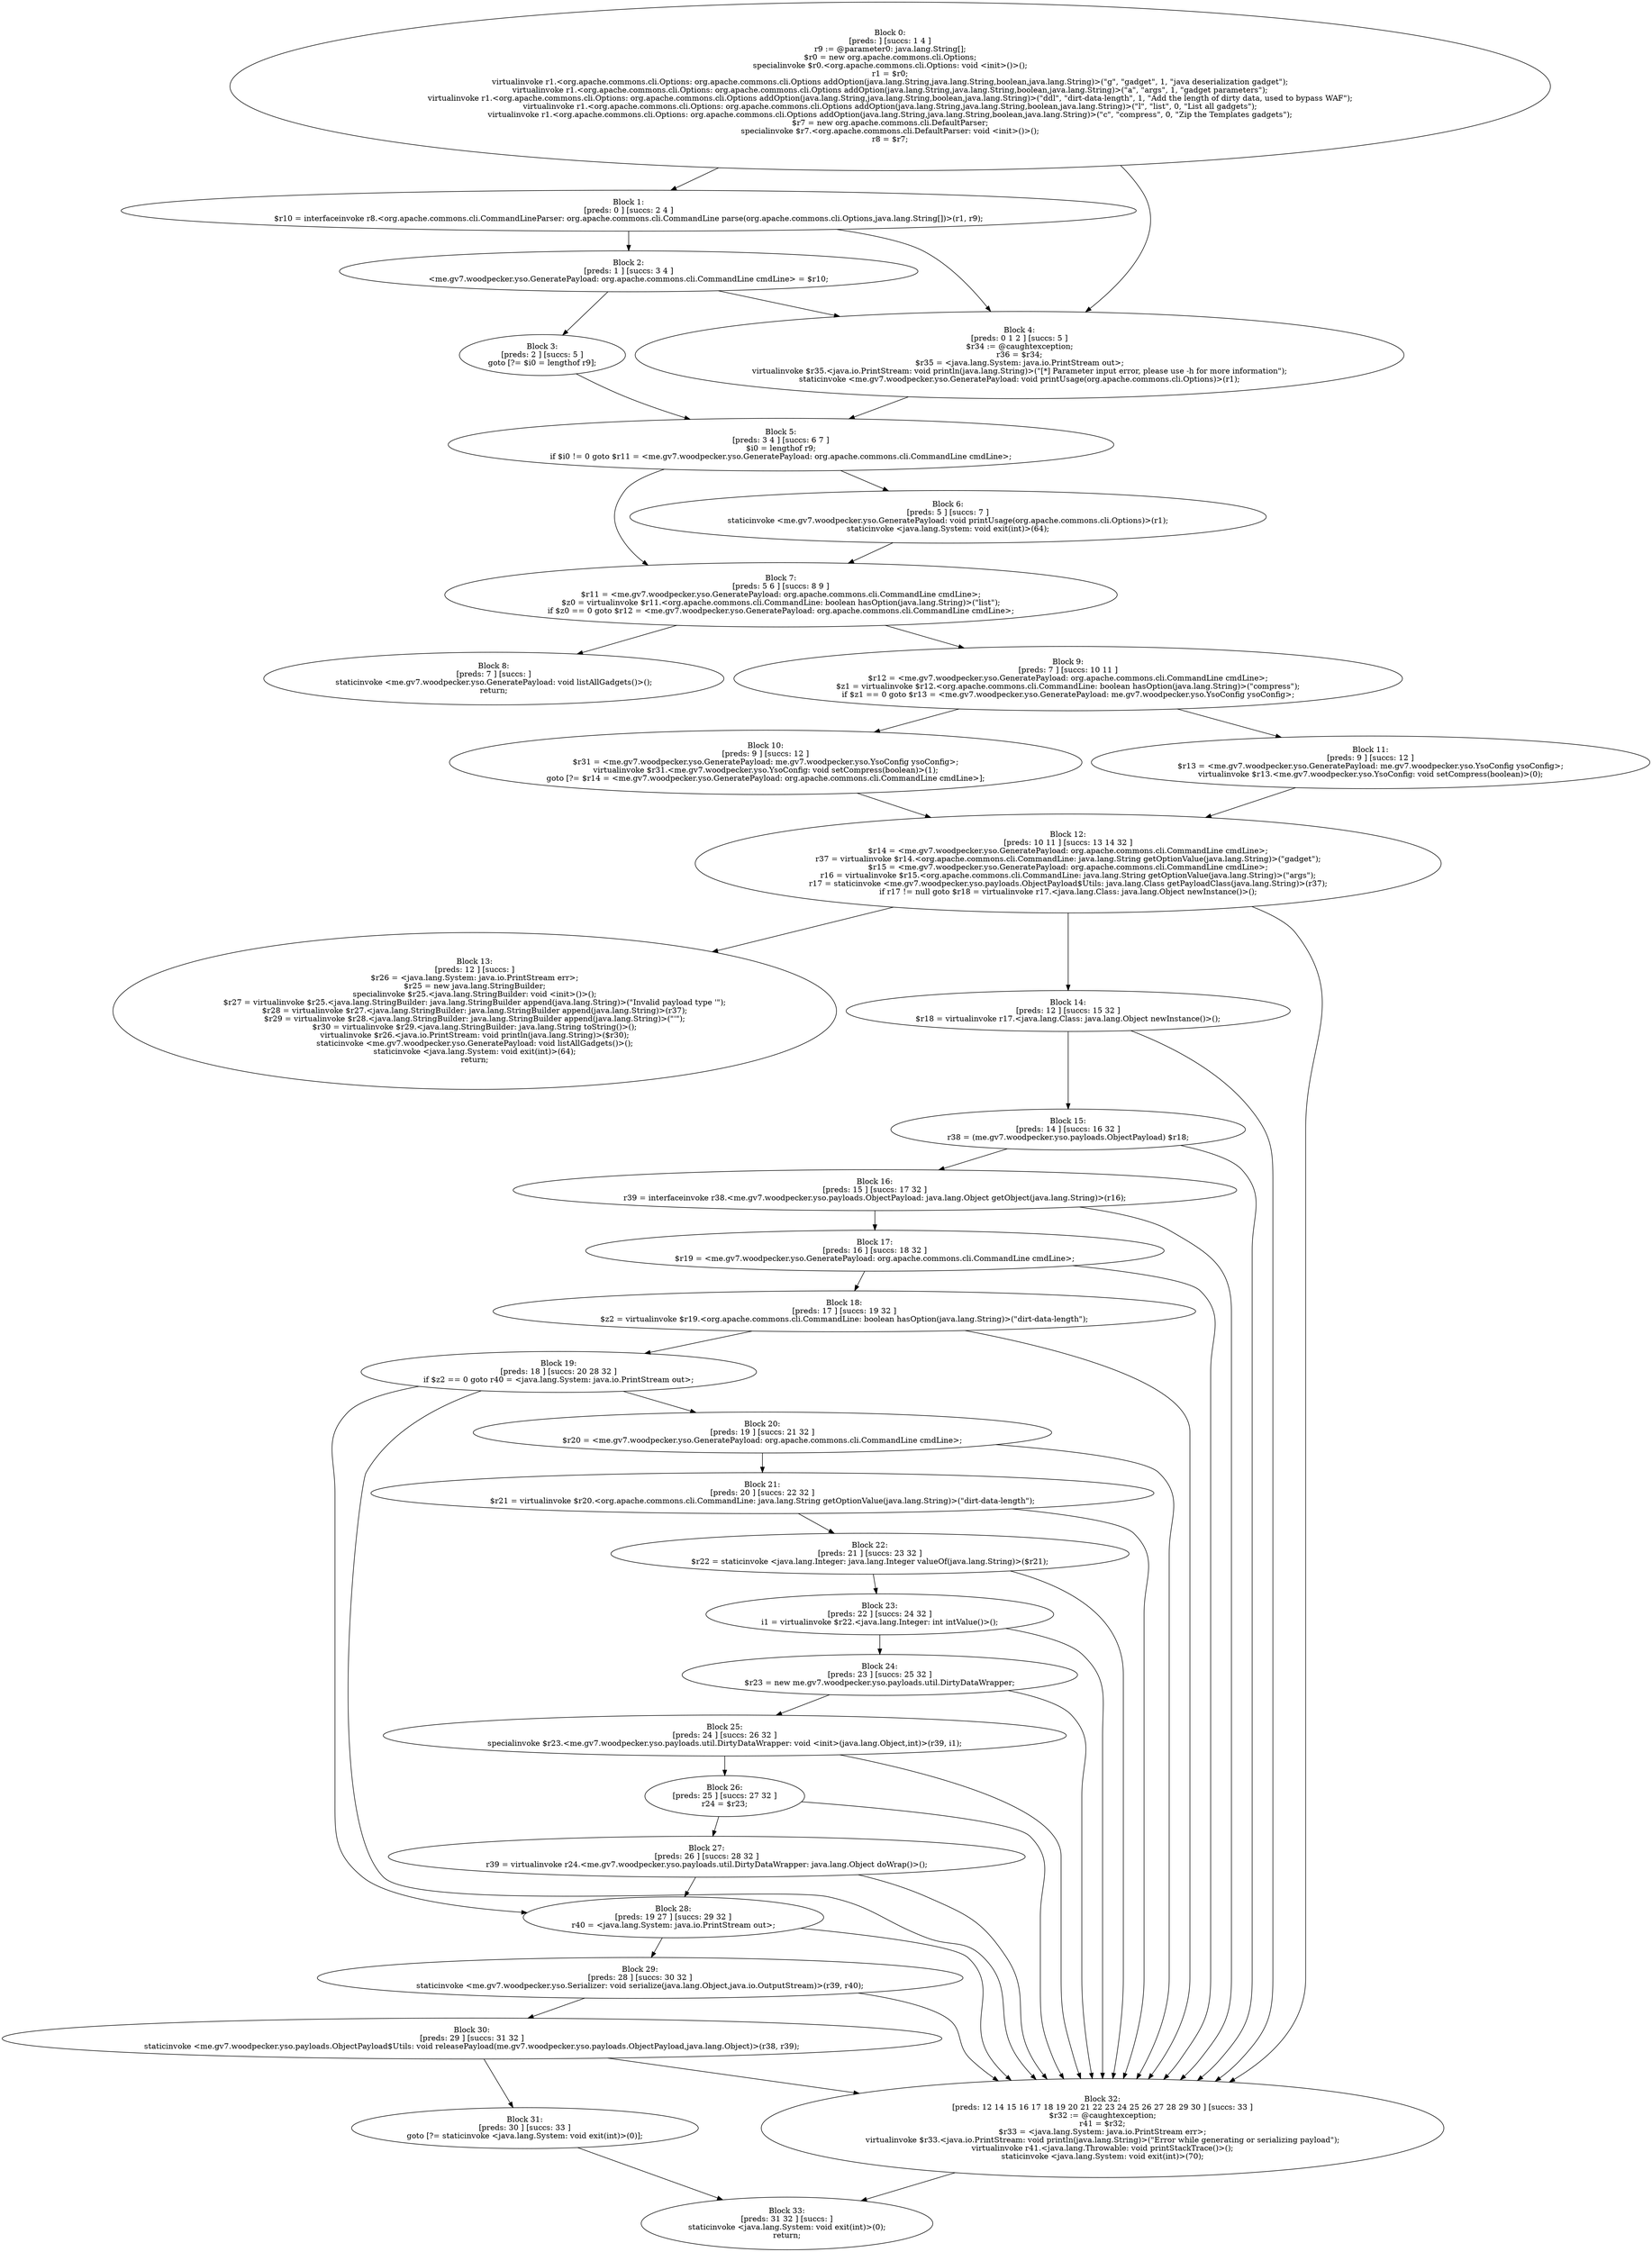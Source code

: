 digraph "unitGraph" {
    "Block 0:
[preds: ] [succs: 1 4 ]
r9 := @parameter0: java.lang.String[];
$r0 = new org.apache.commons.cli.Options;
specialinvoke $r0.<org.apache.commons.cli.Options: void <init>()>();
r1 = $r0;
virtualinvoke r1.<org.apache.commons.cli.Options: org.apache.commons.cli.Options addOption(java.lang.String,java.lang.String,boolean,java.lang.String)>(\"g\", \"gadget\", 1, \"java deserialization gadget\");
virtualinvoke r1.<org.apache.commons.cli.Options: org.apache.commons.cli.Options addOption(java.lang.String,java.lang.String,boolean,java.lang.String)>(\"a\", \"args\", 1, \"gadget parameters\");
virtualinvoke r1.<org.apache.commons.cli.Options: org.apache.commons.cli.Options addOption(java.lang.String,java.lang.String,boolean,java.lang.String)>(\"ddl\", \"dirt-data-length\", 1, \"Add the length of dirty data, used to bypass WAF\");
virtualinvoke r1.<org.apache.commons.cli.Options: org.apache.commons.cli.Options addOption(java.lang.String,java.lang.String,boolean,java.lang.String)>(\"l\", \"list\", 0, \"List all gadgets\");
virtualinvoke r1.<org.apache.commons.cli.Options: org.apache.commons.cli.Options addOption(java.lang.String,java.lang.String,boolean,java.lang.String)>(\"c\", \"compress\", 0, \"Zip the Templates gadgets\");
$r7 = new org.apache.commons.cli.DefaultParser;
specialinvoke $r7.<org.apache.commons.cli.DefaultParser: void <init>()>();
r8 = $r7;
"
    "Block 1:
[preds: 0 ] [succs: 2 4 ]
$r10 = interfaceinvoke r8.<org.apache.commons.cli.CommandLineParser: org.apache.commons.cli.CommandLine parse(org.apache.commons.cli.Options,java.lang.String[])>(r1, r9);
"
    "Block 2:
[preds: 1 ] [succs: 3 4 ]
<me.gv7.woodpecker.yso.GeneratePayload: org.apache.commons.cli.CommandLine cmdLine> = $r10;
"
    "Block 3:
[preds: 2 ] [succs: 5 ]
goto [?= $i0 = lengthof r9];
"
    "Block 4:
[preds: 0 1 2 ] [succs: 5 ]
$r34 := @caughtexception;
r36 = $r34;
$r35 = <java.lang.System: java.io.PrintStream out>;
virtualinvoke $r35.<java.io.PrintStream: void println(java.lang.String)>(\"[*] Parameter input error, please use -h for more information\");
staticinvoke <me.gv7.woodpecker.yso.GeneratePayload: void printUsage(org.apache.commons.cli.Options)>(r1);
"
    "Block 5:
[preds: 3 4 ] [succs: 6 7 ]
$i0 = lengthof r9;
if $i0 != 0 goto $r11 = <me.gv7.woodpecker.yso.GeneratePayload: org.apache.commons.cli.CommandLine cmdLine>;
"
    "Block 6:
[preds: 5 ] [succs: 7 ]
staticinvoke <me.gv7.woodpecker.yso.GeneratePayload: void printUsage(org.apache.commons.cli.Options)>(r1);
staticinvoke <java.lang.System: void exit(int)>(64);
"
    "Block 7:
[preds: 5 6 ] [succs: 8 9 ]
$r11 = <me.gv7.woodpecker.yso.GeneratePayload: org.apache.commons.cli.CommandLine cmdLine>;
$z0 = virtualinvoke $r11.<org.apache.commons.cli.CommandLine: boolean hasOption(java.lang.String)>(\"list\");
if $z0 == 0 goto $r12 = <me.gv7.woodpecker.yso.GeneratePayload: org.apache.commons.cli.CommandLine cmdLine>;
"
    "Block 8:
[preds: 7 ] [succs: ]
staticinvoke <me.gv7.woodpecker.yso.GeneratePayload: void listAllGadgets()>();
return;
"
    "Block 9:
[preds: 7 ] [succs: 10 11 ]
$r12 = <me.gv7.woodpecker.yso.GeneratePayload: org.apache.commons.cli.CommandLine cmdLine>;
$z1 = virtualinvoke $r12.<org.apache.commons.cli.CommandLine: boolean hasOption(java.lang.String)>(\"compress\");
if $z1 == 0 goto $r13 = <me.gv7.woodpecker.yso.GeneratePayload: me.gv7.woodpecker.yso.YsoConfig ysoConfig>;
"
    "Block 10:
[preds: 9 ] [succs: 12 ]
$r31 = <me.gv7.woodpecker.yso.GeneratePayload: me.gv7.woodpecker.yso.YsoConfig ysoConfig>;
virtualinvoke $r31.<me.gv7.woodpecker.yso.YsoConfig: void setCompress(boolean)>(1);
goto [?= $r14 = <me.gv7.woodpecker.yso.GeneratePayload: org.apache.commons.cli.CommandLine cmdLine>];
"
    "Block 11:
[preds: 9 ] [succs: 12 ]
$r13 = <me.gv7.woodpecker.yso.GeneratePayload: me.gv7.woodpecker.yso.YsoConfig ysoConfig>;
virtualinvoke $r13.<me.gv7.woodpecker.yso.YsoConfig: void setCompress(boolean)>(0);
"
    "Block 12:
[preds: 10 11 ] [succs: 13 14 32 ]
$r14 = <me.gv7.woodpecker.yso.GeneratePayload: org.apache.commons.cli.CommandLine cmdLine>;
r37 = virtualinvoke $r14.<org.apache.commons.cli.CommandLine: java.lang.String getOptionValue(java.lang.String)>(\"gadget\");
$r15 = <me.gv7.woodpecker.yso.GeneratePayload: org.apache.commons.cli.CommandLine cmdLine>;
r16 = virtualinvoke $r15.<org.apache.commons.cli.CommandLine: java.lang.String getOptionValue(java.lang.String)>(\"args\");
r17 = staticinvoke <me.gv7.woodpecker.yso.payloads.ObjectPayload$Utils: java.lang.Class getPayloadClass(java.lang.String)>(r37);
if r17 != null goto $r18 = virtualinvoke r17.<java.lang.Class: java.lang.Object newInstance()>();
"
    "Block 13:
[preds: 12 ] [succs: ]
$r26 = <java.lang.System: java.io.PrintStream err>;
$r25 = new java.lang.StringBuilder;
specialinvoke $r25.<java.lang.StringBuilder: void <init>()>();
$r27 = virtualinvoke $r25.<java.lang.StringBuilder: java.lang.StringBuilder append(java.lang.String)>(\"Invalid payload type \'\");
$r28 = virtualinvoke $r27.<java.lang.StringBuilder: java.lang.StringBuilder append(java.lang.String)>(r37);
$r29 = virtualinvoke $r28.<java.lang.StringBuilder: java.lang.StringBuilder append(java.lang.String)>(\"\'\");
$r30 = virtualinvoke $r29.<java.lang.StringBuilder: java.lang.String toString()>();
virtualinvoke $r26.<java.io.PrintStream: void println(java.lang.String)>($r30);
staticinvoke <me.gv7.woodpecker.yso.GeneratePayload: void listAllGadgets()>();
staticinvoke <java.lang.System: void exit(int)>(64);
return;
"
    "Block 14:
[preds: 12 ] [succs: 15 32 ]
$r18 = virtualinvoke r17.<java.lang.Class: java.lang.Object newInstance()>();
"
    "Block 15:
[preds: 14 ] [succs: 16 32 ]
r38 = (me.gv7.woodpecker.yso.payloads.ObjectPayload) $r18;
"
    "Block 16:
[preds: 15 ] [succs: 17 32 ]
r39 = interfaceinvoke r38.<me.gv7.woodpecker.yso.payloads.ObjectPayload: java.lang.Object getObject(java.lang.String)>(r16);
"
    "Block 17:
[preds: 16 ] [succs: 18 32 ]
$r19 = <me.gv7.woodpecker.yso.GeneratePayload: org.apache.commons.cli.CommandLine cmdLine>;
"
    "Block 18:
[preds: 17 ] [succs: 19 32 ]
$z2 = virtualinvoke $r19.<org.apache.commons.cli.CommandLine: boolean hasOption(java.lang.String)>(\"dirt-data-length\");
"
    "Block 19:
[preds: 18 ] [succs: 20 28 32 ]
if $z2 == 0 goto r40 = <java.lang.System: java.io.PrintStream out>;
"
    "Block 20:
[preds: 19 ] [succs: 21 32 ]
$r20 = <me.gv7.woodpecker.yso.GeneratePayload: org.apache.commons.cli.CommandLine cmdLine>;
"
    "Block 21:
[preds: 20 ] [succs: 22 32 ]
$r21 = virtualinvoke $r20.<org.apache.commons.cli.CommandLine: java.lang.String getOptionValue(java.lang.String)>(\"dirt-data-length\");
"
    "Block 22:
[preds: 21 ] [succs: 23 32 ]
$r22 = staticinvoke <java.lang.Integer: java.lang.Integer valueOf(java.lang.String)>($r21);
"
    "Block 23:
[preds: 22 ] [succs: 24 32 ]
i1 = virtualinvoke $r22.<java.lang.Integer: int intValue()>();
"
    "Block 24:
[preds: 23 ] [succs: 25 32 ]
$r23 = new me.gv7.woodpecker.yso.payloads.util.DirtyDataWrapper;
"
    "Block 25:
[preds: 24 ] [succs: 26 32 ]
specialinvoke $r23.<me.gv7.woodpecker.yso.payloads.util.DirtyDataWrapper: void <init>(java.lang.Object,int)>(r39, i1);
"
    "Block 26:
[preds: 25 ] [succs: 27 32 ]
r24 = $r23;
"
    "Block 27:
[preds: 26 ] [succs: 28 32 ]
r39 = virtualinvoke r24.<me.gv7.woodpecker.yso.payloads.util.DirtyDataWrapper: java.lang.Object doWrap()>();
"
    "Block 28:
[preds: 19 27 ] [succs: 29 32 ]
r40 = <java.lang.System: java.io.PrintStream out>;
"
    "Block 29:
[preds: 28 ] [succs: 30 32 ]
staticinvoke <me.gv7.woodpecker.yso.Serializer: void serialize(java.lang.Object,java.io.OutputStream)>(r39, r40);
"
    "Block 30:
[preds: 29 ] [succs: 31 32 ]
staticinvoke <me.gv7.woodpecker.yso.payloads.ObjectPayload$Utils: void releasePayload(me.gv7.woodpecker.yso.payloads.ObjectPayload,java.lang.Object)>(r38, r39);
"
    "Block 31:
[preds: 30 ] [succs: 33 ]
goto [?= staticinvoke <java.lang.System: void exit(int)>(0)];
"
    "Block 32:
[preds: 12 14 15 16 17 18 19 20 21 22 23 24 25 26 27 28 29 30 ] [succs: 33 ]
$r32 := @caughtexception;
r41 = $r32;
$r33 = <java.lang.System: java.io.PrintStream err>;
virtualinvoke $r33.<java.io.PrintStream: void println(java.lang.String)>(\"Error while generating or serializing payload\");
virtualinvoke r41.<java.lang.Throwable: void printStackTrace()>();
staticinvoke <java.lang.System: void exit(int)>(70);
"
    "Block 33:
[preds: 31 32 ] [succs: ]
staticinvoke <java.lang.System: void exit(int)>(0);
return;
"
    "Block 0:
[preds: ] [succs: 1 4 ]
r9 := @parameter0: java.lang.String[];
$r0 = new org.apache.commons.cli.Options;
specialinvoke $r0.<org.apache.commons.cli.Options: void <init>()>();
r1 = $r0;
virtualinvoke r1.<org.apache.commons.cli.Options: org.apache.commons.cli.Options addOption(java.lang.String,java.lang.String,boolean,java.lang.String)>(\"g\", \"gadget\", 1, \"java deserialization gadget\");
virtualinvoke r1.<org.apache.commons.cli.Options: org.apache.commons.cli.Options addOption(java.lang.String,java.lang.String,boolean,java.lang.String)>(\"a\", \"args\", 1, \"gadget parameters\");
virtualinvoke r1.<org.apache.commons.cli.Options: org.apache.commons.cli.Options addOption(java.lang.String,java.lang.String,boolean,java.lang.String)>(\"ddl\", \"dirt-data-length\", 1, \"Add the length of dirty data, used to bypass WAF\");
virtualinvoke r1.<org.apache.commons.cli.Options: org.apache.commons.cli.Options addOption(java.lang.String,java.lang.String,boolean,java.lang.String)>(\"l\", \"list\", 0, \"List all gadgets\");
virtualinvoke r1.<org.apache.commons.cli.Options: org.apache.commons.cli.Options addOption(java.lang.String,java.lang.String,boolean,java.lang.String)>(\"c\", \"compress\", 0, \"Zip the Templates gadgets\");
$r7 = new org.apache.commons.cli.DefaultParser;
specialinvoke $r7.<org.apache.commons.cli.DefaultParser: void <init>()>();
r8 = $r7;
"->"Block 1:
[preds: 0 ] [succs: 2 4 ]
$r10 = interfaceinvoke r8.<org.apache.commons.cli.CommandLineParser: org.apache.commons.cli.CommandLine parse(org.apache.commons.cli.Options,java.lang.String[])>(r1, r9);
";
    "Block 0:
[preds: ] [succs: 1 4 ]
r9 := @parameter0: java.lang.String[];
$r0 = new org.apache.commons.cli.Options;
specialinvoke $r0.<org.apache.commons.cli.Options: void <init>()>();
r1 = $r0;
virtualinvoke r1.<org.apache.commons.cli.Options: org.apache.commons.cli.Options addOption(java.lang.String,java.lang.String,boolean,java.lang.String)>(\"g\", \"gadget\", 1, \"java deserialization gadget\");
virtualinvoke r1.<org.apache.commons.cli.Options: org.apache.commons.cli.Options addOption(java.lang.String,java.lang.String,boolean,java.lang.String)>(\"a\", \"args\", 1, \"gadget parameters\");
virtualinvoke r1.<org.apache.commons.cli.Options: org.apache.commons.cli.Options addOption(java.lang.String,java.lang.String,boolean,java.lang.String)>(\"ddl\", \"dirt-data-length\", 1, \"Add the length of dirty data, used to bypass WAF\");
virtualinvoke r1.<org.apache.commons.cli.Options: org.apache.commons.cli.Options addOption(java.lang.String,java.lang.String,boolean,java.lang.String)>(\"l\", \"list\", 0, \"List all gadgets\");
virtualinvoke r1.<org.apache.commons.cli.Options: org.apache.commons.cli.Options addOption(java.lang.String,java.lang.String,boolean,java.lang.String)>(\"c\", \"compress\", 0, \"Zip the Templates gadgets\");
$r7 = new org.apache.commons.cli.DefaultParser;
specialinvoke $r7.<org.apache.commons.cli.DefaultParser: void <init>()>();
r8 = $r7;
"->"Block 4:
[preds: 0 1 2 ] [succs: 5 ]
$r34 := @caughtexception;
r36 = $r34;
$r35 = <java.lang.System: java.io.PrintStream out>;
virtualinvoke $r35.<java.io.PrintStream: void println(java.lang.String)>(\"[*] Parameter input error, please use -h for more information\");
staticinvoke <me.gv7.woodpecker.yso.GeneratePayload: void printUsage(org.apache.commons.cli.Options)>(r1);
";
    "Block 1:
[preds: 0 ] [succs: 2 4 ]
$r10 = interfaceinvoke r8.<org.apache.commons.cli.CommandLineParser: org.apache.commons.cli.CommandLine parse(org.apache.commons.cli.Options,java.lang.String[])>(r1, r9);
"->"Block 2:
[preds: 1 ] [succs: 3 4 ]
<me.gv7.woodpecker.yso.GeneratePayload: org.apache.commons.cli.CommandLine cmdLine> = $r10;
";
    "Block 1:
[preds: 0 ] [succs: 2 4 ]
$r10 = interfaceinvoke r8.<org.apache.commons.cli.CommandLineParser: org.apache.commons.cli.CommandLine parse(org.apache.commons.cli.Options,java.lang.String[])>(r1, r9);
"->"Block 4:
[preds: 0 1 2 ] [succs: 5 ]
$r34 := @caughtexception;
r36 = $r34;
$r35 = <java.lang.System: java.io.PrintStream out>;
virtualinvoke $r35.<java.io.PrintStream: void println(java.lang.String)>(\"[*] Parameter input error, please use -h for more information\");
staticinvoke <me.gv7.woodpecker.yso.GeneratePayload: void printUsage(org.apache.commons.cli.Options)>(r1);
";
    "Block 2:
[preds: 1 ] [succs: 3 4 ]
<me.gv7.woodpecker.yso.GeneratePayload: org.apache.commons.cli.CommandLine cmdLine> = $r10;
"->"Block 3:
[preds: 2 ] [succs: 5 ]
goto [?= $i0 = lengthof r9];
";
    "Block 2:
[preds: 1 ] [succs: 3 4 ]
<me.gv7.woodpecker.yso.GeneratePayload: org.apache.commons.cli.CommandLine cmdLine> = $r10;
"->"Block 4:
[preds: 0 1 2 ] [succs: 5 ]
$r34 := @caughtexception;
r36 = $r34;
$r35 = <java.lang.System: java.io.PrintStream out>;
virtualinvoke $r35.<java.io.PrintStream: void println(java.lang.String)>(\"[*] Parameter input error, please use -h for more information\");
staticinvoke <me.gv7.woodpecker.yso.GeneratePayload: void printUsage(org.apache.commons.cli.Options)>(r1);
";
    "Block 3:
[preds: 2 ] [succs: 5 ]
goto [?= $i0 = lengthof r9];
"->"Block 5:
[preds: 3 4 ] [succs: 6 7 ]
$i0 = lengthof r9;
if $i0 != 0 goto $r11 = <me.gv7.woodpecker.yso.GeneratePayload: org.apache.commons.cli.CommandLine cmdLine>;
";
    "Block 4:
[preds: 0 1 2 ] [succs: 5 ]
$r34 := @caughtexception;
r36 = $r34;
$r35 = <java.lang.System: java.io.PrintStream out>;
virtualinvoke $r35.<java.io.PrintStream: void println(java.lang.String)>(\"[*] Parameter input error, please use -h for more information\");
staticinvoke <me.gv7.woodpecker.yso.GeneratePayload: void printUsage(org.apache.commons.cli.Options)>(r1);
"->"Block 5:
[preds: 3 4 ] [succs: 6 7 ]
$i0 = lengthof r9;
if $i0 != 0 goto $r11 = <me.gv7.woodpecker.yso.GeneratePayload: org.apache.commons.cli.CommandLine cmdLine>;
";
    "Block 5:
[preds: 3 4 ] [succs: 6 7 ]
$i0 = lengthof r9;
if $i0 != 0 goto $r11 = <me.gv7.woodpecker.yso.GeneratePayload: org.apache.commons.cli.CommandLine cmdLine>;
"->"Block 6:
[preds: 5 ] [succs: 7 ]
staticinvoke <me.gv7.woodpecker.yso.GeneratePayload: void printUsage(org.apache.commons.cli.Options)>(r1);
staticinvoke <java.lang.System: void exit(int)>(64);
";
    "Block 5:
[preds: 3 4 ] [succs: 6 7 ]
$i0 = lengthof r9;
if $i0 != 0 goto $r11 = <me.gv7.woodpecker.yso.GeneratePayload: org.apache.commons.cli.CommandLine cmdLine>;
"->"Block 7:
[preds: 5 6 ] [succs: 8 9 ]
$r11 = <me.gv7.woodpecker.yso.GeneratePayload: org.apache.commons.cli.CommandLine cmdLine>;
$z0 = virtualinvoke $r11.<org.apache.commons.cli.CommandLine: boolean hasOption(java.lang.String)>(\"list\");
if $z0 == 0 goto $r12 = <me.gv7.woodpecker.yso.GeneratePayload: org.apache.commons.cli.CommandLine cmdLine>;
";
    "Block 6:
[preds: 5 ] [succs: 7 ]
staticinvoke <me.gv7.woodpecker.yso.GeneratePayload: void printUsage(org.apache.commons.cli.Options)>(r1);
staticinvoke <java.lang.System: void exit(int)>(64);
"->"Block 7:
[preds: 5 6 ] [succs: 8 9 ]
$r11 = <me.gv7.woodpecker.yso.GeneratePayload: org.apache.commons.cli.CommandLine cmdLine>;
$z0 = virtualinvoke $r11.<org.apache.commons.cli.CommandLine: boolean hasOption(java.lang.String)>(\"list\");
if $z0 == 0 goto $r12 = <me.gv7.woodpecker.yso.GeneratePayload: org.apache.commons.cli.CommandLine cmdLine>;
";
    "Block 7:
[preds: 5 6 ] [succs: 8 9 ]
$r11 = <me.gv7.woodpecker.yso.GeneratePayload: org.apache.commons.cli.CommandLine cmdLine>;
$z0 = virtualinvoke $r11.<org.apache.commons.cli.CommandLine: boolean hasOption(java.lang.String)>(\"list\");
if $z0 == 0 goto $r12 = <me.gv7.woodpecker.yso.GeneratePayload: org.apache.commons.cli.CommandLine cmdLine>;
"->"Block 8:
[preds: 7 ] [succs: ]
staticinvoke <me.gv7.woodpecker.yso.GeneratePayload: void listAllGadgets()>();
return;
";
    "Block 7:
[preds: 5 6 ] [succs: 8 9 ]
$r11 = <me.gv7.woodpecker.yso.GeneratePayload: org.apache.commons.cli.CommandLine cmdLine>;
$z0 = virtualinvoke $r11.<org.apache.commons.cli.CommandLine: boolean hasOption(java.lang.String)>(\"list\");
if $z0 == 0 goto $r12 = <me.gv7.woodpecker.yso.GeneratePayload: org.apache.commons.cli.CommandLine cmdLine>;
"->"Block 9:
[preds: 7 ] [succs: 10 11 ]
$r12 = <me.gv7.woodpecker.yso.GeneratePayload: org.apache.commons.cli.CommandLine cmdLine>;
$z1 = virtualinvoke $r12.<org.apache.commons.cli.CommandLine: boolean hasOption(java.lang.String)>(\"compress\");
if $z1 == 0 goto $r13 = <me.gv7.woodpecker.yso.GeneratePayload: me.gv7.woodpecker.yso.YsoConfig ysoConfig>;
";
    "Block 9:
[preds: 7 ] [succs: 10 11 ]
$r12 = <me.gv7.woodpecker.yso.GeneratePayload: org.apache.commons.cli.CommandLine cmdLine>;
$z1 = virtualinvoke $r12.<org.apache.commons.cli.CommandLine: boolean hasOption(java.lang.String)>(\"compress\");
if $z1 == 0 goto $r13 = <me.gv7.woodpecker.yso.GeneratePayload: me.gv7.woodpecker.yso.YsoConfig ysoConfig>;
"->"Block 10:
[preds: 9 ] [succs: 12 ]
$r31 = <me.gv7.woodpecker.yso.GeneratePayload: me.gv7.woodpecker.yso.YsoConfig ysoConfig>;
virtualinvoke $r31.<me.gv7.woodpecker.yso.YsoConfig: void setCompress(boolean)>(1);
goto [?= $r14 = <me.gv7.woodpecker.yso.GeneratePayload: org.apache.commons.cli.CommandLine cmdLine>];
";
    "Block 9:
[preds: 7 ] [succs: 10 11 ]
$r12 = <me.gv7.woodpecker.yso.GeneratePayload: org.apache.commons.cli.CommandLine cmdLine>;
$z1 = virtualinvoke $r12.<org.apache.commons.cli.CommandLine: boolean hasOption(java.lang.String)>(\"compress\");
if $z1 == 0 goto $r13 = <me.gv7.woodpecker.yso.GeneratePayload: me.gv7.woodpecker.yso.YsoConfig ysoConfig>;
"->"Block 11:
[preds: 9 ] [succs: 12 ]
$r13 = <me.gv7.woodpecker.yso.GeneratePayload: me.gv7.woodpecker.yso.YsoConfig ysoConfig>;
virtualinvoke $r13.<me.gv7.woodpecker.yso.YsoConfig: void setCompress(boolean)>(0);
";
    "Block 10:
[preds: 9 ] [succs: 12 ]
$r31 = <me.gv7.woodpecker.yso.GeneratePayload: me.gv7.woodpecker.yso.YsoConfig ysoConfig>;
virtualinvoke $r31.<me.gv7.woodpecker.yso.YsoConfig: void setCompress(boolean)>(1);
goto [?= $r14 = <me.gv7.woodpecker.yso.GeneratePayload: org.apache.commons.cli.CommandLine cmdLine>];
"->"Block 12:
[preds: 10 11 ] [succs: 13 14 32 ]
$r14 = <me.gv7.woodpecker.yso.GeneratePayload: org.apache.commons.cli.CommandLine cmdLine>;
r37 = virtualinvoke $r14.<org.apache.commons.cli.CommandLine: java.lang.String getOptionValue(java.lang.String)>(\"gadget\");
$r15 = <me.gv7.woodpecker.yso.GeneratePayload: org.apache.commons.cli.CommandLine cmdLine>;
r16 = virtualinvoke $r15.<org.apache.commons.cli.CommandLine: java.lang.String getOptionValue(java.lang.String)>(\"args\");
r17 = staticinvoke <me.gv7.woodpecker.yso.payloads.ObjectPayload$Utils: java.lang.Class getPayloadClass(java.lang.String)>(r37);
if r17 != null goto $r18 = virtualinvoke r17.<java.lang.Class: java.lang.Object newInstance()>();
";
    "Block 11:
[preds: 9 ] [succs: 12 ]
$r13 = <me.gv7.woodpecker.yso.GeneratePayload: me.gv7.woodpecker.yso.YsoConfig ysoConfig>;
virtualinvoke $r13.<me.gv7.woodpecker.yso.YsoConfig: void setCompress(boolean)>(0);
"->"Block 12:
[preds: 10 11 ] [succs: 13 14 32 ]
$r14 = <me.gv7.woodpecker.yso.GeneratePayload: org.apache.commons.cli.CommandLine cmdLine>;
r37 = virtualinvoke $r14.<org.apache.commons.cli.CommandLine: java.lang.String getOptionValue(java.lang.String)>(\"gadget\");
$r15 = <me.gv7.woodpecker.yso.GeneratePayload: org.apache.commons.cli.CommandLine cmdLine>;
r16 = virtualinvoke $r15.<org.apache.commons.cli.CommandLine: java.lang.String getOptionValue(java.lang.String)>(\"args\");
r17 = staticinvoke <me.gv7.woodpecker.yso.payloads.ObjectPayload$Utils: java.lang.Class getPayloadClass(java.lang.String)>(r37);
if r17 != null goto $r18 = virtualinvoke r17.<java.lang.Class: java.lang.Object newInstance()>();
";
    "Block 12:
[preds: 10 11 ] [succs: 13 14 32 ]
$r14 = <me.gv7.woodpecker.yso.GeneratePayload: org.apache.commons.cli.CommandLine cmdLine>;
r37 = virtualinvoke $r14.<org.apache.commons.cli.CommandLine: java.lang.String getOptionValue(java.lang.String)>(\"gadget\");
$r15 = <me.gv7.woodpecker.yso.GeneratePayload: org.apache.commons.cli.CommandLine cmdLine>;
r16 = virtualinvoke $r15.<org.apache.commons.cli.CommandLine: java.lang.String getOptionValue(java.lang.String)>(\"args\");
r17 = staticinvoke <me.gv7.woodpecker.yso.payloads.ObjectPayload$Utils: java.lang.Class getPayloadClass(java.lang.String)>(r37);
if r17 != null goto $r18 = virtualinvoke r17.<java.lang.Class: java.lang.Object newInstance()>();
"->"Block 13:
[preds: 12 ] [succs: ]
$r26 = <java.lang.System: java.io.PrintStream err>;
$r25 = new java.lang.StringBuilder;
specialinvoke $r25.<java.lang.StringBuilder: void <init>()>();
$r27 = virtualinvoke $r25.<java.lang.StringBuilder: java.lang.StringBuilder append(java.lang.String)>(\"Invalid payload type \'\");
$r28 = virtualinvoke $r27.<java.lang.StringBuilder: java.lang.StringBuilder append(java.lang.String)>(r37);
$r29 = virtualinvoke $r28.<java.lang.StringBuilder: java.lang.StringBuilder append(java.lang.String)>(\"\'\");
$r30 = virtualinvoke $r29.<java.lang.StringBuilder: java.lang.String toString()>();
virtualinvoke $r26.<java.io.PrintStream: void println(java.lang.String)>($r30);
staticinvoke <me.gv7.woodpecker.yso.GeneratePayload: void listAllGadgets()>();
staticinvoke <java.lang.System: void exit(int)>(64);
return;
";
    "Block 12:
[preds: 10 11 ] [succs: 13 14 32 ]
$r14 = <me.gv7.woodpecker.yso.GeneratePayload: org.apache.commons.cli.CommandLine cmdLine>;
r37 = virtualinvoke $r14.<org.apache.commons.cli.CommandLine: java.lang.String getOptionValue(java.lang.String)>(\"gadget\");
$r15 = <me.gv7.woodpecker.yso.GeneratePayload: org.apache.commons.cli.CommandLine cmdLine>;
r16 = virtualinvoke $r15.<org.apache.commons.cli.CommandLine: java.lang.String getOptionValue(java.lang.String)>(\"args\");
r17 = staticinvoke <me.gv7.woodpecker.yso.payloads.ObjectPayload$Utils: java.lang.Class getPayloadClass(java.lang.String)>(r37);
if r17 != null goto $r18 = virtualinvoke r17.<java.lang.Class: java.lang.Object newInstance()>();
"->"Block 14:
[preds: 12 ] [succs: 15 32 ]
$r18 = virtualinvoke r17.<java.lang.Class: java.lang.Object newInstance()>();
";
    "Block 12:
[preds: 10 11 ] [succs: 13 14 32 ]
$r14 = <me.gv7.woodpecker.yso.GeneratePayload: org.apache.commons.cli.CommandLine cmdLine>;
r37 = virtualinvoke $r14.<org.apache.commons.cli.CommandLine: java.lang.String getOptionValue(java.lang.String)>(\"gadget\");
$r15 = <me.gv7.woodpecker.yso.GeneratePayload: org.apache.commons.cli.CommandLine cmdLine>;
r16 = virtualinvoke $r15.<org.apache.commons.cli.CommandLine: java.lang.String getOptionValue(java.lang.String)>(\"args\");
r17 = staticinvoke <me.gv7.woodpecker.yso.payloads.ObjectPayload$Utils: java.lang.Class getPayloadClass(java.lang.String)>(r37);
if r17 != null goto $r18 = virtualinvoke r17.<java.lang.Class: java.lang.Object newInstance()>();
"->"Block 32:
[preds: 12 14 15 16 17 18 19 20 21 22 23 24 25 26 27 28 29 30 ] [succs: 33 ]
$r32 := @caughtexception;
r41 = $r32;
$r33 = <java.lang.System: java.io.PrintStream err>;
virtualinvoke $r33.<java.io.PrintStream: void println(java.lang.String)>(\"Error while generating or serializing payload\");
virtualinvoke r41.<java.lang.Throwable: void printStackTrace()>();
staticinvoke <java.lang.System: void exit(int)>(70);
";
    "Block 14:
[preds: 12 ] [succs: 15 32 ]
$r18 = virtualinvoke r17.<java.lang.Class: java.lang.Object newInstance()>();
"->"Block 15:
[preds: 14 ] [succs: 16 32 ]
r38 = (me.gv7.woodpecker.yso.payloads.ObjectPayload) $r18;
";
    "Block 14:
[preds: 12 ] [succs: 15 32 ]
$r18 = virtualinvoke r17.<java.lang.Class: java.lang.Object newInstance()>();
"->"Block 32:
[preds: 12 14 15 16 17 18 19 20 21 22 23 24 25 26 27 28 29 30 ] [succs: 33 ]
$r32 := @caughtexception;
r41 = $r32;
$r33 = <java.lang.System: java.io.PrintStream err>;
virtualinvoke $r33.<java.io.PrintStream: void println(java.lang.String)>(\"Error while generating or serializing payload\");
virtualinvoke r41.<java.lang.Throwable: void printStackTrace()>();
staticinvoke <java.lang.System: void exit(int)>(70);
";
    "Block 15:
[preds: 14 ] [succs: 16 32 ]
r38 = (me.gv7.woodpecker.yso.payloads.ObjectPayload) $r18;
"->"Block 16:
[preds: 15 ] [succs: 17 32 ]
r39 = interfaceinvoke r38.<me.gv7.woodpecker.yso.payloads.ObjectPayload: java.lang.Object getObject(java.lang.String)>(r16);
";
    "Block 15:
[preds: 14 ] [succs: 16 32 ]
r38 = (me.gv7.woodpecker.yso.payloads.ObjectPayload) $r18;
"->"Block 32:
[preds: 12 14 15 16 17 18 19 20 21 22 23 24 25 26 27 28 29 30 ] [succs: 33 ]
$r32 := @caughtexception;
r41 = $r32;
$r33 = <java.lang.System: java.io.PrintStream err>;
virtualinvoke $r33.<java.io.PrintStream: void println(java.lang.String)>(\"Error while generating or serializing payload\");
virtualinvoke r41.<java.lang.Throwable: void printStackTrace()>();
staticinvoke <java.lang.System: void exit(int)>(70);
";
    "Block 16:
[preds: 15 ] [succs: 17 32 ]
r39 = interfaceinvoke r38.<me.gv7.woodpecker.yso.payloads.ObjectPayload: java.lang.Object getObject(java.lang.String)>(r16);
"->"Block 17:
[preds: 16 ] [succs: 18 32 ]
$r19 = <me.gv7.woodpecker.yso.GeneratePayload: org.apache.commons.cli.CommandLine cmdLine>;
";
    "Block 16:
[preds: 15 ] [succs: 17 32 ]
r39 = interfaceinvoke r38.<me.gv7.woodpecker.yso.payloads.ObjectPayload: java.lang.Object getObject(java.lang.String)>(r16);
"->"Block 32:
[preds: 12 14 15 16 17 18 19 20 21 22 23 24 25 26 27 28 29 30 ] [succs: 33 ]
$r32 := @caughtexception;
r41 = $r32;
$r33 = <java.lang.System: java.io.PrintStream err>;
virtualinvoke $r33.<java.io.PrintStream: void println(java.lang.String)>(\"Error while generating or serializing payload\");
virtualinvoke r41.<java.lang.Throwable: void printStackTrace()>();
staticinvoke <java.lang.System: void exit(int)>(70);
";
    "Block 17:
[preds: 16 ] [succs: 18 32 ]
$r19 = <me.gv7.woodpecker.yso.GeneratePayload: org.apache.commons.cli.CommandLine cmdLine>;
"->"Block 18:
[preds: 17 ] [succs: 19 32 ]
$z2 = virtualinvoke $r19.<org.apache.commons.cli.CommandLine: boolean hasOption(java.lang.String)>(\"dirt-data-length\");
";
    "Block 17:
[preds: 16 ] [succs: 18 32 ]
$r19 = <me.gv7.woodpecker.yso.GeneratePayload: org.apache.commons.cli.CommandLine cmdLine>;
"->"Block 32:
[preds: 12 14 15 16 17 18 19 20 21 22 23 24 25 26 27 28 29 30 ] [succs: 33 ]
$r32 := @caughtexception;
r41 = $r32;
$r33 = <java.lang.System: java.io.PrintStream err>;
virtualinvoke $r33.<java.io.PrintStream: void println(java.lang.String)>(\"Error while generating or serializing payload\");
virtualinvoke r41.<java.lang.Throwable: void printStackTrace()>();
staticinvoke <java.lang.System: void exit(int)>(70);
";
    "Block 18:
[preds: 17 ] [succs: 19 32 ]
$z2 = virtualinvoke $r19.<org.apache.commons.cli.CommandLine: boolean hasOption(java.lang.String)>(\"dirt-data-length\");
"->"Block 19:
[preds: 18 ] [succs: 20 28 32 ]
if $z2 == 0 goto r40 = <java.lang.System: java.io.PrintStream out>;
";
    "Block 18:
[preds: 17 ] [succs: 19 32 ]
$z2 = virtualinvoke $r19.<org.apache.commons.cli.CommandLine: boolean hasOption(java.lang.String)>(\"dirt-data-length\");
"->"Block 32:
[preds: 12 14 15 16 17 18 19 20 21 22 23 24 25 26 27 28 29 30 ] [succs: 33 ]
$r32 := @caughtexception;
r41 = $r32;
$r33 = <java.lang.System: java.io.PrintStream err>;
virtualinvoke $r33.<java.io.PrintStream: void println(java.lang.String)>(\"Error while generating or serializing payload\");
virtualinvoke r41.<java.lang.Throwable: void printStackTrace()>();
staticinvoke <java.lang.System: void exit(int)>(70);
";
    "Block 19:
[preds: 18 ] [succs: 20 28 32 ]
if $z2 == 0 goto r40 = <java.lang.System: java.io.PrintStream out>;
"->"Block 20:
[preds: 19 ] [succs: 21 32 ]
$r20 = <me.gv7.woodpecker.yso.GeneratePayload: org.apache.commons.cli.CommandLine cmdLine>;
";
    "Block 19:
[preds: 18 ] [succs: 20 28 32 ]
if $z2 == 0 goto r40 = <java.lang.System: java.io.PrintStream out>;
"->"Block 28:
[preds: 19 27 ] [succs: 29 32 ]
r40 = <java.lang.System: java.io.PrintStream out>;
";
    "Block 19:
[preds: 18 ] [succs: 20 28 32 ]
if $z2 == 0 goto r40 = <java.lang.System: java.io.PrintStream out>;
"->"Block 32:
[preds: 12 14 15 16 17 18 19 20 21 22 23 24 25 26 27 28 29 30 ] [succs: 33 ]
$r32 := @caughtexception;
r41 = $r32;
$r33 = <java.lang.System: java.io.PrintStream err>;
virtualinvoke $r33.<java.io.PrintStream: void println(java.lang.String)>(\"Error while generating or serializing payload\");
virtualinvoke r41.<java.lang.Throwable: void printStackTrace()>();
staticinvoke <java.lang.System: void exit(int)>(70);
";
    "Block 20:
[preds: 19 ] [succs: 21 32 ]
$r20 = <me.gv7.woodpecker.yso.GeneratePayload: org.apache.commons.cli.CommandLine cmdLine>;
"->"Block 21:
[preds: 20 ] [succs: 22 32 ]
$r21 = virtualinvoke $r20.<org.apache.commons.cli.CommandLine: java.lang.String getOptionValue(java.lang.String)>(\"dirt-data-length\");
";
    "Block 20:
[preds: 19 ] [succs: 21 32 ]
$r20 = <me.gv7.woodpecker.yso.GeneratePayload: org.apache.commons.cli.CommandLine cmdLine>;
"->"Block 32:
[preds: 12 14 15 16 17 18 19 20 21 22 23 24 25 26 27 28 29 30 ] [succs: 33 ]
$r32 := @caughtexception;
r41 = $r32;
$r33 = <java.lang.System: java.io.PrintStream err>;
virtualinvoke $r33.<java.io.PrintStream: void println(java.lang.String)>(\"Error while generating or serializing payload\");
virtualinvoke r41.<java.lang.Throwable: void printStackTrace()>();
staticinvoke <java.lang.System: void exit(int)>(70);
";
    "Block 21:
[preds: 20 ] [succs: 22 32 ]
$r21 = virtualinvoke $r20.<org.apache.commons.cli.CommandLine: java.lang.String getOptionValue(java.lang.String)>(\"dirt-data-length\");
"->"Block 22:
[preds: 21 ] [succs: 23 32 ]
$r22 = staticinvoke <java.lang.Integer: java.lang.Integer valueOf(java.lang.String)>($r21);
";
    "Block 21:
[preds: 20 ] [succs: 22 32 ]
$r21 = virtualinvoke $r20.<org.apache.commons.cli.CommandLine: java.lang.String getOptionValue(java.lang.String)>(\"dirt-data-length\");
"->"Block 32:
[preds: 12 14 15 16 17 18 19 20 21 22 23 24 25 26 27 28 29 30 ] [succs: 33 ]
$r32 := @caughtexception;
r41 = $r32;
$r33 = <java.lang.System: java.io.PrintStream err>;
virtualinvoke $r33.<java.io.PrintStream: void println(java.lang.String)>(\"Error while generating or serializing payload\");
virtualinvoke r41.<java.lang.Throwable: void printStackTrace()>();
staticinvoke <java.lang.System: void exit(int)>(70);
";
    "Block 22:
[preds: 21 ] [succs: 23 32 ]
$r22 = staticinvoke <java.lang.Integer: java.lang.Integer valueOf(java.lang.String)>($r21);
"->"Block 23:
[preds: 22 ] [succs: 24 32 ]
i1 = virtualinvoke $r22.<java.lang.Integer: int intValue()>();
";
    "Block 22:
[preds: 21 ] [succs: 23 32 ]
$r22 = staticinvoke <java.lang.Integer: java.lang.Integer valueOf(java.lang.String)>($r21);
"->"Block 32:
[preds: 12 14 15 16 17 18 19 20 21 22 23 24 25 26 27 28 29 30 ] [succs: 33 ]
$r32 := @caughtexception;
r41 = $r32;
$r33 = <java.lang.System: java.io.PrintStream err>;
virtualinvoke $r33.<java.io.PrintStream: void println(java.lang.String)>(\"Error while generating or serializing payload\");
virtualinvoke r41.<java.lang.Throwable: void printStackTrace()>();
staticinvoke <java.lang.System: void exit(int)>(70);
";
    "Block 23:
[preds: 22 ] [succs: 24 32 ]
i1 = virtualinvoke $r22.<java.lang.Integer: int intValue()>();
"->"Block 24:
[preds: 23 ] [succs: 25 32 ]
$r23 = new me.gv7.woodpecker.yso.payloads.util.DirtyDataWrapper;
";
    "Block 23:
[preds: 22 ] [succs: 24 32 ]
i1 = virtualinvoke $r22.<java.lang.Integer: int intValue()>();
"->"Block 32:
[preds: 12 14 15 16 17 18 19 20 21 22 23 24 25 26 27 28 29 30 ] [succs: 33 ]
$r32 := @caughtexception;
r41 = $r32;
$r33 = <java.lang.System: java.io.PrintStream err>;
virtualinvoke $r33.<java.io.PrintStream: void println(java.lang.String)>(\"Error while generating or serializing payload\");
virtualinvoke r41.<java.lang.Throwable: void printStackTrace()>();
staticinvoke <java.lang.System: void exit(int)>(70);
";
    "Block 24:
[preds: 23 ] [succs: 25 32 ]
$r23 = new me.gv7.woodpecker.yso.payloads.util.DirtyDataWrapper;
"->"Block 25:
[preds: 24 ] [succs: 26 32 ]
specialinvoke $r23.<me.gv7.woodpecker.yso.payloads.util.DirtyDataWrapper: void <init>(java.lang.Object,int)>(r39, i1);
";
    "Block 24:
[preds: 23 ] [succs: 25 32 ]
$r23 = new me.gv7.woodpecker.yso.payloads.util.DirtyDataWrapper;
"->"Block 32:
[preds: 12 14 15 16 17 18 19 20 21 22 23 24 25 26 27 28 29 30 ] [succs: 33 ]
$r32 := @caughtexception;
r41 = $r32;
$r33 = <java.lang.System: java.io.PrintStream err>;
virtualinvoke $r33.<java.io.PrintStream: void println(java.lang.String)>(\"Error while generating or serializing payload\");
virtualinvoke r41.<java.lang.Throwable: void printStackTrace()>();
staticinvoke <java.lang.System: void exit(int)>(70);
";
    "Block 25:
[preds: 24 ] [succs: 26 32 ]
specialinvoke $r23.<me.gv7.woodpecker.yso.payloads.util.DirtyDataWrapper: void <init>(java.lang.Object,int)>(r39, i1);
"->"Block 26:
[preds: 25 ] [succs: 27 32 ]
r24 = $r23;
";
    "Block 25:
[preds: 24 ] [succs: 26 32 ]
specialinvoke $r23.<me.gv7.woodpecker.yso.payloads.util.DirtyDataWrapper: void <init>(java.lang.Object,int)>(r39, i1);
"->"Block 32:
[preds: 12 14 15 16 17 18 19 20 21 22 23 24 25 26 27 28 29 30 ] [succs: 33 ]
$r32 := @caughtexception;
r41 = $r32;
$r33 = <java.lang.System: java.io.PrintStream err>;
virtualinvoke $r33.<java.io.PrintStream: void println(java.lang.String)>(\"Error while generating or serializing payload\");
virtualinvoke r41.<java.lang.Throwable: void printStackTrace()>();
staticinvoke <java.lang.System: void exit(int)>(70);
";
    "Block 26:
[preds: 25 ] [succs: 27 32 ]
r24 = $r23;
"->"Block 27:
[preds: 26 ] [succs: 28 32 ]
r39 = virtualinvoke r24.<me.gv7.woodpecker.yso.payloads.util.DirtyDataWrapper: java.lang.Object doWrap()>();
";
    "Block 26:
[preds: 25 ] [succs: 27 32 ]
r24 = $r23;
"->"Block 32:
[preds: 12 14 15 16 17 18 19 20 21 22 23 24 25 26 27 28 29 30 ] [succs: 33 ]
$r32 := @caughtexception;
r41 = $r32;
$r33 = <java.lang.System: java.io.PrintStream err>;
virtualinvoke $r33.<java.io.PrintStream: void println(java.lang.String)>(\"Error while generating or serializing payload\");
virtualinvoke r41.<java.lang.Throwable: void printStackTrace()>();
staticinvoke <java.lang.System: void exit(int)>(70);
";
    "Block 27:
[preds: 26 ] [succs: 28 32 ]
r39 = virtualinvoke r24.<me.gv7.woodpecker.yso.payloads.util.DirtyDataWrapper: java.lang.Object doWrap()>();
"->"Block 28:
[preds: 19 27 ] [succs: 29 32 ]
r40 = <java.lang.System: java.io.PrintStream out>;
";
    "Block 27:
[preds: 26 ] [succs: 28 32 ]
r39 = virtualinvoke r24.<me.gv7.woodpecker.yso.payloads.util.DirtyDataWrapper: java.lang.Object doWrap()>();
"->"Block 32:
[preds: 12 14 15 16 17 18 19 20 21 22 23 24 25 26 27 28 29 30 ] [succs: 33 ]
$r32 := @caughtexception;
r41 = $r32;
$r33 = <java.lang.System: java.io.PrintStream err>;
virtualinvoke $r33.<java.io.PrintStream: void println(java.lang.String)>(\"Error while generating or serializing payload\");
virtualinvoke r41.<java.lang.Throwable: void printStackTrace()>();
staticinvoke <java.lang.System: void exit(int)>(70);
";
    "Block 28:
[preds: 19 27 ] [succs: 29 32 ]
r40 = <java.lang.System: java.io.PrintStream out>;
"->"Block 29:
[preds: 28 ] [succs: 30 32 ]
staticinvoke <me.gv7.woodpecker.yso.Serializer: void serialize(java.lang.Object,java.io.OutputStream)>(r39, r40);
";
    "Block 28:
[preds: 19 27 ] [succs: 29 32 ]
r40 = <java.lang.System: java.io.PrintStream out>;
"->"Block 32:
[preds: 12 14 15 16 17 18 19 20 21 22 23 24 25 26 27 28 29 30 ] [succs: 33 ]
$r32 := @caughtexception;
r41 = $r32;
$r33 = <java.lang.System: java.io.PrintStream err>;
virtualinvoke $r33.<java.io.PrintStream: void println(java.lang.String)>(\"Error while generating or serializing payload\");
virtualinvoke r41.<java.lang.Throwable: void printStackTrace()>();
staticinvoke <java.lang.System: void exit(int)>(70);
";
    "Block 29:
[preds: 28 ] [succs: 30 32 ]
staticinvoke <me.gv7.woodpecker.yso.Serializer: void serialize(java.lang.Object,java.io.OutputStream)>(r39, r40);
"->"Block 30:
[preds: 29 ] [succs: 31 32 ]
staticinvoke <me.gv7.woodpecker.yso.payloads.ObjectPayload$Utils: void releasePayload(me.gv7.woodpecker.yso.payloads.ObjectPayload,java.lang.Object)>(r38, r39);
";
    "Block 29:
[preds: 28 ] [succs: 30 32 ]
staticinvoke <me.gv7.woodpecker.yso.Serializer: void serialize(java.lang.Object,java.io.OutputStream)>(r39, r40);
"->"Block 32:
[preds: 12 14 15 16 17 18 19 20 21 22 23 24 25 26 27 28 29 30 ] [succs: 33 ]
$r32 := @caughtexception;
r41 = $r32;
$r33 = <java.lang.System: java.io.PrintStream err>;
virtualinvoke $r33.<java.io.PrintStream: void println(java.lang.String)>(\"Error while generating or serializing payload\");
virtualinvoke r41.<java.lang.Throwable: void printStackTrace()>();
staticinvoke <java.lang.System: void exit(int)>(70);
";
    "Block 30:
[preds: 29 ] [succs: 31 32 ]
staticinvoke <me.gv7.woodpecker.yso.payloads.ObjectPayload$Utils: void releasePayload(me.gv7.woodpecker.yso.payloads.ObjectPayload,java.lang.Object)>(r38, r39);
"->"Block 31:
[preds: 30 ] [succs: 33 ]
goto [?= staticinvoke <java.lang.System: void exit(int)>(0)];
";
    "Block 30:
[preds: 29 ] [succs: 31 32 ]
staticinvoke <me.gv7.woodpecker.yso.payloads.ObjectPayload$Utils: void releasePayload(me.gv7.woodpecker.yso.payloads.ObjectPayload,java.lang.Object)>(r38, r39);
"->"Block 32:
[preds: 12 14 15 16 17 18 19 20 21 22 23 24 25 26 27 28 29 30 ] [succs: 33 ]
$r32 := @caughtexception;
r41 = $r32;
$r33 = <java.lang.System: java.io.PrintStream err>;
virtualinvoke $r33.<java.io.PrintStream: void println(java.lang.String)>(\"Error while generating or serializing payload\");
virtualinvoke r41.<java.lang.Throwable: void printStackTrace()>();
staticinvoke <java.lang.System: void exit(int)>(70);
";
    "Block 31:
[preds: 30 ] [succs: 33 ]
goto [?= staticinvoke <java.lang.System: void exit(int)>(0)];
"->"Block 33:
[preds: 31 32 ] [succs: ]
staticinvoke <java.lang.System: void exit(int)>(0);
return;
";
    "Block 32:
[preds: 12 14 15 16 17 18 19 20 21 22 23 24 25 26 27 28 29 30 ] [succs: 33 ]
$r32 := @caughtexception;
r41 = $r32;
$r33 = <java.lang.System: java.io.PrintStream err>;
virtualinvoke $r33.<java.io.PrintStream: void println(java.lang.String)>(\"Error while generating or serializing payload\");
virtualinvoke r41.<java.lang.Throwable: void printStackTrace()>();
staticinvoke <java.lang.System: void exit(int)>(70);
"->"Block 33:
[preds: 31 32 ] [succs: ]
staticinvoke <java.lang.System: void exit(int)>(0);
return;
";
}
